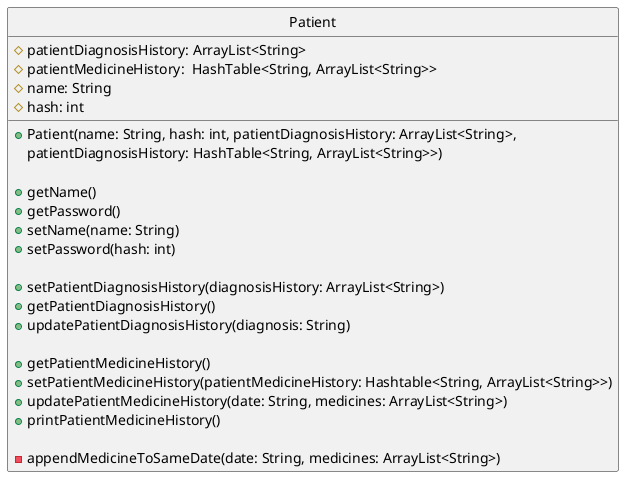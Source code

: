 [comment]: <> (//@@author Geeeetyx)

@startuml
'https://plantuml.com/sequence-diagram
hide circle


class Patient{
#patientDiagnosisHistory: ArrayList<String>
#patientMedicineHistory:  HashTable<String, ArrayList<String>>
#name: String
#hash: int

+Patient(name: String, hash: int, patientDiagnosisHistory: ArrayList<String>,
         patientDiagnosisHistory: HashTable<String, ArrayList<String>>)

+getName()
+getPassword()
+setName(name: String)
+setPassword(hash: int)

+setPatientDiagnosisHistory(diagnosisHistory: ArrayList<String>)
+getPatientDiagnosisHistory()
+updatePatientDiagnosisHistory(diagnosis: String)

+getPatientMedicineHistory()
+setPatientMedicineHistory(patientMedicineHistory: Hashtable<String, ArrayList<String>>)
+updatePatientMedicineHistory(date: String, medicines: ArrayList<String>)
+printPatientMedicineHistory()

-appendMedicineToSameDate(date: String, medicines: ArrayList<String>)

}

@enduml
